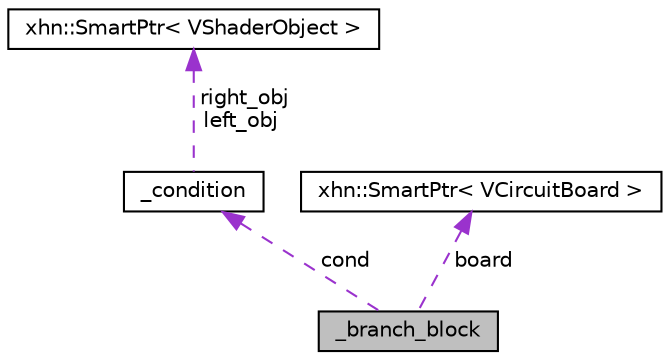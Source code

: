 digraph "_branch_block"
{
  edge [fontname="Helvetica",fontsize="10",labelfontname="Helvetica",labelfontsize="10"];
  node [fontname="Helvetica",fontsize="10",shape=record];
  Node1 [label="_branch_block",height=0.2,width=0.4,color="black", fillcolor="grey75", style="filled", fontcolor="black"];
  Node2 -> Node1 [dir="back",color="darkorchid3",fontsize="10",style="dashed",label=" cond" ,fontname="Helvetica"];
  Node2 [label="_condition",height=0.2,width=0.4,color="black", fillcolor="white", style="filled",URL="$struct__condition.html"];
  Node3 -> Node2 [dir="back",color="darkorchid3",fontsize="10",style="dashed",label=" right_obj\nleft_obj" ,fontname="Helvetica"];
  Node3 [label="xhn::SmartPtr\< VShaderObject \>",height=0.2,width=0.4,color="black", fillcolor="white", style="filled",URL="$classxhn_1_1_smart_ptr.html"];
  Node4 -> Node1 [dir="back",color="darkorchid3",fontsize="10",style="dashed",label=" board" ,fontname="Helvetica"];
  Node4 [label="xhn::SmartPtr\< VCircuitBoard \>",height=0.2,width=0.4,color="black", fillcolor="white", style="filled",URL="$classxhn_1_1_smart_ptr.html"];
}
